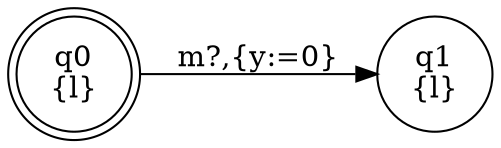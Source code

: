 digraph GET{
	rankdir=LR;
	node[shape=doublecircle];
	q0[label="q0\n{l}"];
	node[shape=circle];
	q1[label="q1\n{l}"];
	q0->q1[label="m?,{y:=0}"];
}